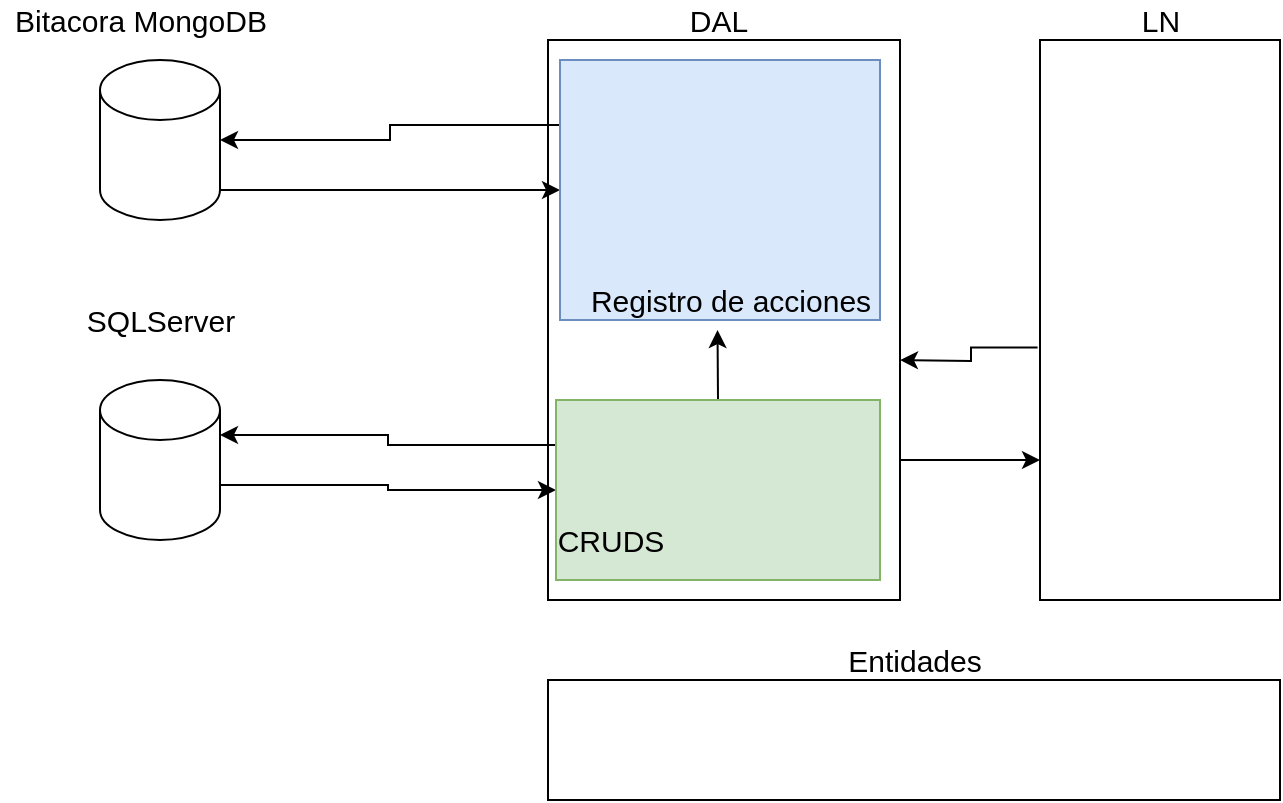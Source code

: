 <mxfile version="14.9.5" type="github">
  <diagram id="ASO_68noZXRDcvbRKMAF" name="Page-1">
    <mxGraphModel dx="1422" dy="793" grid="1" gridSize="10" guides="1" tooltips="1" connect="1" arrows="1" fold="1" page="1" pageScale="1" pageWidth="827" pageHeight="1169" math="0" shadow="0">
      <root>
        <mxCell id="0" />
        <mxCell id="1" parent="0" />
        <mxCell id="5YFI_IbYlx-bdkyp-mBO-24" style="edgeStyle=orthogonalEdgeStyle;rounded=0;orthogonalLoop=1;jettySize=auto;html=1;exitX=1;exitY=0.75;exitDx=0;exitDy=0;entryX=0;entryY=0.75;entryDx=0;entryDy=0;fontSize=15;" edge="1" parent="1" source="5YFI_IbYlx-bdkyp-mBO-9" target="5YFI_IbYlx-bdkyp-mBO-21">
          <mxGeometry relative="1" as="geometry" />
        </mxCell>
        <mxCell id="5YFI_IbYlx-bdkyp-mBO-9" value="" style="rounded=0;whiteSpace=wrap;html=1;fontSize=15;" vertex="1" parent="1">
          <mxGeometry x="294" y="40" width="176" height="280" as="geometry" />
        </mxCell>
        <mxCell id="5YFI_IbYlx-bdkyp-mBO-20" style="edgeStyle=orthogonalEdgeStyle;rounded=0;orthogonalLoop=1;jettySize=auto;html=1;exitX=1;exitY=0;exitDx=0;exitDy=52.5;exitPerimeter=0;entryX=0;entryY=0.5;entryDx=0;entryDy=0;fontSize=15;" edge="1" parent="1" source="5YFI_IbYlx-bdkyp-mBO-3" target="5YFI_IbYlx-bdkyp-mBO-15">
          <mxGeometry relative="1" as="geometry" />
        </mxCell>
        <mxCell id="5YFI_IbYlx-bdkyp-mBO-3" value="" style="shape=cylinder3;whiteSpace=wrap;html=1;boundedLbl=1;backgroundOutline=1;size=15;" vertex="1" parent="1">
          <mxGeometry x="70" y="210" width="60" height="80" as="geometry" />
        </mxCell>
        <mxCell id="5YFI_IbYlx-bdkyp-mBO-14" style="edgeStyle=orthogonalEdgeStyle;rounded=0;orthogonalLoop=1;jettySize=auto;html=1;exitX=1;exitY=1;exitDx=0;exitDy=-15;exitPerimeter=0;entryX=0;entryY=0.5;entryDx=0;entryDy=0;fontSize=15;" edge="1" parent="1" source="5YFI_IbYlx-bdkyp-mBO-4" target="5YFI_IbYlx-bdkyp-mBO-11">
          <mxGeometry relative="1" as="geometry" />
        </mxCell>
        <mxCell id="5YFI_IbYlx-bdkyp-mBO-4" value="" style="shape=cylinder3;whiteSpace=wrap;html=1;boundedLbl=1;backgroundOutline=1;size=15;" vertex="1" parent="1">
          <mxGeometry x="70" y="50" width="60" height="80" as="geometry" />
        </mxCell>
        <mxCell id="5YFI_IbYlx-bdkyp-mBO-5" value="Bitacora MongoDB" style="text;html=1;align=center;verticalAlign=middle;resizable=0;points=[];autosize=1;strokeColor=none;fontSize=15;" vertex="1" parent="1">
          <mxGeometry x="20" y="20" width="140" height="20" as="geometry" />
        </mxCell>
        <mxCell id="5YFI_IbYlx-bdkyp-mBO-8" value="SQLServer" style="text;html=1;align=center;verticalAlign=middle;resizable=0;points=[];autosize=1;strokeColor=none;fontSize=15;" vertex="1" parent="1">
          <mxGeometry x="55" y="170" width="90" height="20" as="geometry" />
        </mxCell>
        <mxCell id="5YFI_IbYlx-bdkyp-mBO-10" value="DAL" style="text;html=1;align=center;verticalAlign=middle;resizable=0;points=[];autosize=1;strokeColor=none;fontSize=15;" vertex="1" parent="1">
          <mxGeometry x="359" y="20" width="40" height="20" as="geometry" />
        </mxCell>
        <mxCell id="5YFI_IbYlx-bdkyp-mBO-13" style="edgeStyle=orthogonalEdgeStyle;rounded=0;orthogonalLoop=1;jettySize=auto;html=1;exitX=0;exitY=0.25;exitDx=0;exitDy=0;entryX=1;entryY=0.5;entryDx=0;entryDy=0;entryPerimeter=0;fontSize=15;" edge="1" parent="1" source="5YFI_IbYlx-bdkyp-mBO-11" target="5YFI_IbYlx-bdkyp-mBO-4">
          <mxGeometry relative="1" as="geometry" />
        </mxCell>
        <mxCell id="5YFI_IbYlx-bdkyp-mBO-11" value="" style="rounded=0;whiteSpace=wrap;html=1;fontSize=15;fillColor=#dae8fc;strokeColor=#6c8ebf;" vertex="1" parent="1">
          <mxGeometry x="300" y="50" width="160" height="130" as="geometry" />
        </mxCell>
        <mxCell id="5YFI_IbYlx-bdkyp-mBO-12" value="Registro de acciones" style="text;html=1;align=center;verticalAlign=middle;resizable=0;points=[];autosize=1;strokeColor=none;fontSize=15;" vertex="1" parent="1">
          <mxGeometry x="305" y="160" width="160" height="20" as="geometry" />
        </mxCell>
        <mxCell id="5YFI_IbYlx-bdkyp-mBO-18" style="edgeStyle=orthogonalEdgeStyle;rounded=0;orthogonalLoop=1;jettySize=auto;html=1;exitX=0;exitY=0.25;exitDx=0;exitDy=0;entryX=1;entryY=0;entryDx=0;entryDy=27.5;entryPerimeter=0;fontSize=15;" edge="1" parent="1" source="5YFI_IbYlx-bdkyp-mBO-15" target="5YFI_IbYlx-bdkyp-mBO-3">
          <mxGeometry relative="1" as="geometry" />
        </mxCell>
        <mxCell id="5YFI_IbYlx-bdkyp-mBO-28" style="edgeStyle=orthogonalEdgeStyle;rounded=0;orthogonalLoop=1;jettySize=auto;html=1;exitX=0.5;exitY=0;exitDx=0;exitDy=0;fontSize=15;entryX=0.461;entryY=1.252;entryDx=0;entryDy=0;entryPerimeter=0;" edge="1" parent="1" source="5YFI_IbYlx-bdkyp-mBO-15" target="5YFI_IbYlx-bdkyp-mBO-12">
          <mxGeometry relative="1" as="geometry">
            <mxPoint x="379" y="195" as="targetPoint" />
          </mxGeometry>
        </mxCell>
        <mxCell id="5YFI_IbYlx-bdkyp-mBO-15" value="" style="rounded=0;whiteSpace=wrap;html=1;fontSize=15;fillColor=#d5e8d4;strokeColor=#82b366;" vertex="1" parent="1">
          <mxGeometry x="298" y="220" width="162" height="90" as="geometry" />
        </mxCell>
        <mxCell id="5YFI_IbYlx-bdkyp-mBO-16" value="CRUDS" style="text;html=1;align=center;verticalAlign=middle;resizable=0;points=[];autosize=1;strokeColor=none;fontSize=15;" vertex="1" parent="1">
          <mxGeometry x="290" y="280" width="70" height="20" as="geometry" />
        </mxCell>
        <mxCell id="5YFI_IbYlx-bdkyp-mBO-23" style="edgeStyle=orthogonalEdgeStyle;rounded=0;orthogonalLoop=1;jettySize=auto;html=1;exitX=-0.01;exitY=0.549;exitDx=0;exitDy=0;fontSize=15;exitPerimeter=0;" edge="1" parent="1" source="5YFI_IbYlx-bdkyp-mBO-21">
          <mxGeometry relative="1" as="geometry">
            <mxPoint x="470" y="200" as="targetPoint" />
          </mxGeometry>
        </mxCell>
        <mxCell id="5YFI_IbYlx-bdkyp-mBO-21" value="" style="rounded=0;whiteSpace=wrap;html=1;fontSize=15;" vertex="1" parent="1">
          <mxGeometry x="540" y="40" width="120" height="280" as="geometry" />
        </mxCell>
        <mxCell id="5YFI_IbYlx-bdkyp-mBO-22" value="LN" style="text;html=1;align=center;verticalAlign=middle;resizable=0;points=[];autosize=1;strokeColor=none;fontSize=15;" vertex="1" parent="1">
          <mxGeometry x="585" y="20" width="30" height="20" as="geometry" />
        </mxCell>
        <mxCell id="5YFI_IbYlx-bdkyp-mBO-25" value="" style="rounded=0;whiteSpace=wrap;html=1;fontSize=15;" vertex="1" parent="1">
          <mxGeometry x="294" y="360" width="366" height="60" as="geometry" />
        </mxCell>
        <mxCell id="5YFI_IbYlx-bdkyp-mBO-26" value="Entidades" style="text;html=1;align=center;verticalAlign=middle;resizable=0;points=[];autosize=1;strokeColor=none;fontSize=15;" vertex="1" parent="1">
          <mxGeometry x="437" y="340" width="80" height="20" as="geometry" />
        </mxCell>
      </root>
    </mxGraphModel>
  </diagram>
</mxfile>
